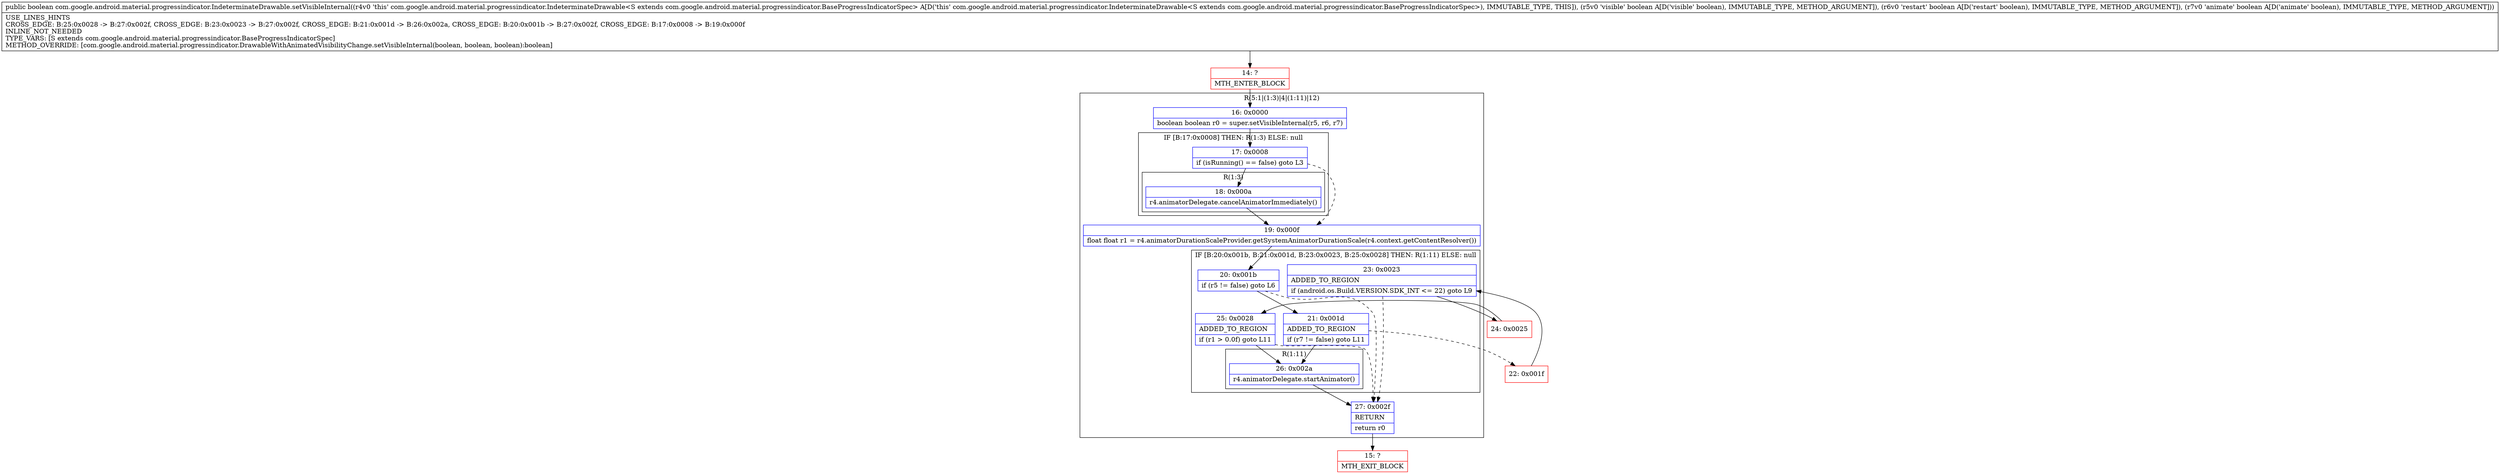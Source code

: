 digraph "CFG forcom.google.android.material.progressindicator.IndeterminateDrawable.setVisibleInternal(ZZZ)Z" {
subgraph cluster_Region_287683517 {
label = "R(5:1|(1:3)|4|(1:11)|12)";
node [shape=record,color=blue];
Node_16 [shape=record,label="{16\:\ 0x0000|boolean boolean r0 = super.setVisibleInternal(r5, r6, r7)\l}"];
subgraph cluster_IfRegion_1717270825 {
label = "IF [B:17:0x0008] THEN: R(1:3) ELSE: null";
node [shape=record,color=blue];
Node_17 [shape=record,label="{17\:\ 0x0008|if (isRunning() == false) goto L3\l}"];
subgraph cluster_Region_1579339292 {
label = "R(1:3)";
node [shape=record,color=blue];
Node_18 [shape=record,label="{18\:\ 0x000a|r4.animatorDelegate.cancelAnimatorImmediately()\l}"];
}
}
Node_19 [shape=record,label="{19\:\ 0x000f|float float r1 = r4.animatorDurationScaleProvider.getSystemAnimatorDurationScale(r4.context.getContentResolver())\l}"];
subgraph cluster_IfRegion_72318735 {
label = "IF [B:20:0x001b, B:21:0x001d, B:23:0x0023, B:25:0x0028] THEN: R(1:11) ELSE: null";
node [shape=record,color=blue];
Node_20 [shape=record,label="{20\:\ 0x001b|if (r5 != false) goto L6\l}"];
Node_21 [shape=record,label="{21\:\ 0x001d|ADDED_TO_REGION\l|if (r7 != false) goto L11\l}"];
Node_23 [shape=record,label="{23\:\ 0x0023|ADDED_TO_REGION\l|if (android.os.Build.VERSION.SDK_INT \<= 22) goto L9\l}"];
Node_25 [shape=record,label="{25\:\ 0x0028|ADDED_TO_REGION\l|if (r1 \> 0.0f) goto L11\l}"];
subgraph cluster_Region_213540911 {
label = "R(1:11)";
node [shape=record,color=blue];
Node_26 [shape=record,label="{26\:\ 0x002a|r4.animatorDelegate.startAnimator()\l}"];
}
}
Node_27 [shape=record,label="{27\:\ 0x002f|RETURN\l|return r0\l}"];
}
Node_14 [shape=record,color=red,label="{14\:\ ?|MTH_ENTER_BLOCK\l}"];
Node_22 [shape=record,color=red,label="{22\:\ 0x001f}"];
Node_24 [shape=record,color=red,label="{24\:\ 0x0025}"];
Node_15 [shape=record,color=red,label="{15\:\ ?|MTH_EXIT_BLOCK\l}"];
MethodNode[shape=record,label="{public boolean com.google.android.material.progressindicator.IndeterminateDrawable.setVisibleInternal((r4v0 'this' com.google.android.material.progressindicator.IndeterminateDrawable\<S extends com.google.android.material.progressindicator.BaseProgressIndicatorSpec\> A[D('this' com.google.android.material.progressindicator.IndeterminateDrawable\<S extends com.google.android.material.progressindicator.BaseProgressIndicatorSpec\>), IMMUTABLE_TYPE, THIS]), (r5v0 'visible' boolean A[D('visible' boolean), IMMUTABLE_TYPE, METHOD_ARGUMENT]), (r6v0 'restart' boolean A[D('restart' boolean), IMMUTABLE_TYPE, METHOD_ARGUMENT]), (r7v0 'animate' boolean A[D('animate' boolean), IMMUTABLE_TYPE, METHOD_ARGUMENT]))  | USE_LINES_HINTS\lCROSS_EDGE: B:25:0x0028 \-\> B:27:0x002f, CROSS_EDGE: B:23:0x0023 \-\> B:27:0x002f, CROSS_EDGE: B:21:0x001d \-\> B:26:0x002a, CROSS_EDGE: B:20:0x001b \-\> B:27:0x002f, CROSS_EDGE: B:17:0x0008 \-\> B:19:0x000f\lINLINE_NOT_NEEDED\lTYPE_VARS: [S extends com.google.android.material.progressindicator.BaseProgressIndicatorSpec]\lMETHOD_OVERRIDE: [com.google.android.material.progressindicator.DrawableWithAnimatedVisibilityChange.setVisibleInternal(boolean, boolean, boolean):boolean]\l}"];
MethodNode -> Node_14;Node_16 -> Node_17;
Node_17 -> Node_18;
Node_17 -> Node_19[style=dashed];
Node_18 -> Node_19;
Node_19 -> Node_20;
Node_20 -> Node_21;
Node_20 -> Node_27[style=dashed];
Node_21 -> Node_22[style=dashed];
Node_21 -> Node_26;
Node_23 -> Node_24;
Node_23 -> Node_27[style=dashed];
Node_25 -> Node_26;
Node_25 -> Node_27[style=dashed];
Node_26 -> Node_27;
Node_27 -> Node_15;
Node_14 -> Node_16;
Node_22 -> Node_23;
Node_24 -> Node_25;
}

